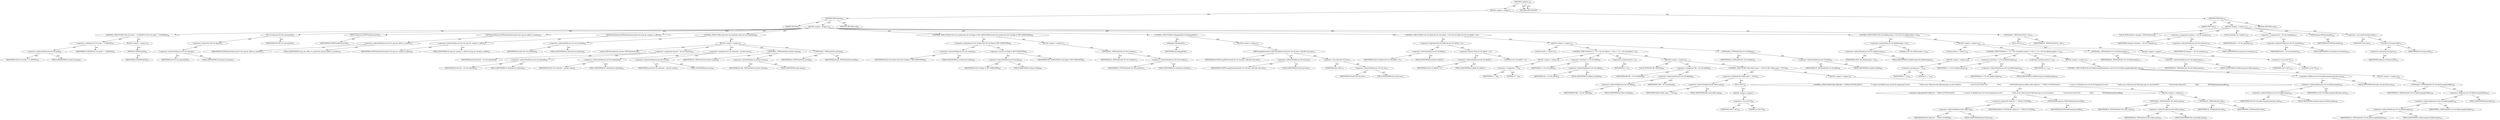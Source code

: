 digraph "&lt;global&gt;" {  
"99025" [label = <(METHOD,&lt;global&gt;)<SUB>209</SUB>> ]
"99026" [label = <(BLOCK,&lt;empty&gt;,&lt;empty&gt;)> ]
"99027" [label = <(METHOD,TIFFCleanup)<SUB>44</SUB>> ]
"99028" [label = <(PARAM,TIFF *tif)<SUB>44</SUB>> ]
"99029" [label = <(BLOCK,&lt;empty&gt;,&lt;empty&gt;)<SUB>45</SUB>> ]
"99030" [label = <(CONTROL_STRUCTURE,if (tif-&gt;tif_mode != O_RDONLY),if (tif-&gt;tif_mode != O_RDONLY))<SUB>49</SUB>> ]
"99031" [label = <(&lt;operator&gt;.notEquals,tif-&gt;tif_mode != O_RDONLY)<SUB>49</SUB>> ]
"99032" [label = <(&lt;operator&gt;.indirectFieldAccess,tif-&gt;tif_mode)<SUB>49</SUB>> ]
"99033" [label = <(IDENTIFIER,tif,tif-&gt;tif_mode != O_RDONLY)<SUB>49</SUB>> ]
"99034" [label = <(FIELD_IDENTIFIER,tif_mode,tif_mode)<SUB>49</SUB>> ]
"99035" [label = <(IDENTIFIER,O_RDONLY,tif-&gt;tif_mode != O_RDONLY)<SUB>49</SUB>> ]
"99036" [label = <(BLOCK,&lt;empty&gt;,&lt;empty&gt;)<SUB>50</SUB>> ]
"99037" [label = <(TIFFFlush,TIFFFlush(tif))<SUB>50</SUB>> ]
"99038" [label = <(IDENTIFIER,tif,TIFFFlush(tif))<SUB>50</SUB>> ]
"99039" [label = <(*tif-&gt;tif_cleanup,(*tif-&gt;tif_cleanup)(tif))<SUB>51</SUB>> ]
"99040" [label = <(&lt;operator&gt;.indirection,*tif-&gt;tif_cleanup)<SUB>51</SUB>> ]
"99041" [label = <(&lt;operator&gt;.indirectFieldAccess,tif-&gt;tif_cleanup)<SUB>51</SUB>> ]
"99042" [label = <(IDENTIFIER,tif,(*tif-&gt;tif_cleanup)(tif))<SUB>51</SUB>> ]
"99043" [label = <(FIELD_IDENTIFIER,tif_cleanup,tif_cleanup)<SUB>51</SUB>> ]
"99044" [label = <(IDENTIFIER,tif,(*tif-&gt;tif_cleanup)(tif))<SUB>51</SUB>> ]
"99045" [label = <(TIFFFreeDirectory,TIFFFreeDirectory(tif))<SUB>52</SUB>> ]
"99046" [label = <(IDENTIFIER,tif,TIFFFreeDirectory(tif))<SUB>52</SUB>> ]
"99047" [label = <(TIFFHashSetDestroy,TIFFHashSetDestroy(tif-&gt;tif_map_dir_offset_to_number))<SUB>54</SUB>> ]
"99048" [label = <(&lt;operator&gt;.indirectFieldAccess,tif-&gt;tif_map_dir_offset_to_number)<SUB>54</SUB>> ]
"99049" [label = <(IDENTIFIER,tif,TIFFHashSetDestroy(tif-&gt;tif_map_dir_offset_to_number))<SUB>54</SUB>> ]
"99050" [label = <(FIELD_IDENTIFIER,tif_map_dir_offset_to_number,tif_map_dir_offset_to_number)<SUB>54</SUB>> ]
"99051" [label = <(TIFFHashSetDestroy,TIFFHashSetDestroy(tif-&gt;tif_map_dir_number_to_offset))<SUB>55</SUB>> ]
"99052" [label = <(&lt;operator&gt;.indirectFieldAccess,tif-&gt;tif_map_dir_number_to_offset)<SUB>55</SUB>> ]
"99053" [label = <(IDENTIFIER,tif,TIFFHashSetDestroy(tif-&gt;tif_map_dir_number_to_offset))<SUB>55</SUB>> ]
"99054" [label = <(FIELD_IDENTIFIER,tif_map_dir_number_to_offset,tif_map_dir_number_to_offset)<SUB>55</SUB>> ]
"99055" [label = <(CONTROL_STRUCTURE,while (tif-&gt;tif_clientinfo),while (tif-&gt;tif_clientinfo))<SUB>60</SUB>> ]
"99056" [label = <(&lt;operator&gt;.indirectFieldAccess,tif-&gt;tif_clientinfo)<SUB>60</SUB>> ]
"99057" [label = <(IDENTIFIER,tif,while (tif-&gt;tif_clientinfo))<SUB>60</SUB>> ]
"99058" [label = <(FIELD_IDENTIFIER,tif_clientinfo,tif_clientinfo)<SUB>60</SUB>> ]
"99059" [label = <(BLOCK,&lt;empty&gt;,&lt;empty&gt;)<SUB>61</SUB>> ]
"99060" [label = <(LOCAL,TIFFClientInfoLink* psLink: TIFFClientInfoLink)<SUB>62</SUB>> ]
"99061" [label = <(&lt;operator&gt;.assignment,*psLink = tif-&gt;tif_clientinfo)<SUB>62</SUB>> ]
"99062" [label = <(IDENTIFIER,psLink,*psLink = tif-&gt;tif_clientinfo)<SUB>62</SUB>> ]
"99063" [label = <(&lt;operator&gt;.indirectFieldAccess,tif-&gt;tif_clientinfo)<SUB>62</SUB>> ]
"99064" [label = <(IDENTIFIER,tif,*psLink = tif-&gt;tif_clientinfo)<SUB>62</SUB>> ]
"99065" [label = <(FIELD_IDENTIFIER,tif_clientinfo,tif_clientinfo)<SUB>62</SUB>> ]
"99066" [label = <(&lt;operator&gt;.assignment,tif-&gt;tif_clientinfo = psLink-&gt;next)<SUB>64</SUB>> ]
"99067" [label = <(&lt;operator&gt;.indirectFieldAccess,tif-&gt;tif_clientinfo)<SUB>64</SUB>> ]
"99068" [label = <(IDENTIFIER,tif,tif-&gt;tif_clientinfo = psLink-&gt;next)<SUB>64</SUB>> ]
"99069" [label = <(FIELD_IDENTIFIER,tif_clientinfo,tif_clientinfo)<SUB>64</SUB>> ]
"99070" [label = <(&lt;operator&gt;.indirectFieldAccess,psLink-&gt;next)<SUB>64</SUB>> ]
"99071" [label = <(IDENTIFIER,psLink,tif-&gt;tif_clientinfo = psLink-&gt;next)<SUB>64</SUB>> ]
"99072" [label = <(FIELD_IDENTIFIER,next,next)<SUB>64</SUB>> ]
"99073" [label = <(_TIFFfreeExt,_TIFFfreeExt(tif, psLink-&gt;name))<SUB>65</SUB>> ]
"99074" [label = <(IDENTIFIER,tif,_TIFFfreeExt(tif, psLink-&gt;name))<SUB>65</SUB>> ]
"99075" [label = <(&lt;operator&gt;.indirectFieldAccess,psLink-&gt;name)<SUB>65</SUB>> ]
"99076" [label = <(IDENTIFIER,psLink,_TIFFfreeExt(tif, psLink-&gt;name))<SUB>65</SUB>> ]
"99077" [label = <(FIELD_IDENTIFIER,name,name)<SUB>65</SUB>> ]
"99078" [label = <(_TIFFfreeExt,_TIFFfreeExt(tif, psLink))<SUB>66</SUB>> ]
"99079" [label = <(IDENTIFIER,tif,_TIFFfreeExt(tif, psLink))<SUB>66</SUB>> ]
"99080" [label = <(IDENTIFIER,psLink,_TIFFfreeExt(tif, psLink))<SUB>66</SUB>> ]
"99081" [label = <(CONTROL_STRUCTURE,if (tif-&gt;tif_rawdata &amp;&amp; (tif-&gt;tif_flags &amp; TIFF_MYBUFFER)),if (tif-&gt;tif_rawdata &amp;&amp; (tif-&gt;tif_flags &amp; TIFF_MYBUFFER)))<SUB>69</SUB>> ]
"99082" [label = <(&lt;operator&gt;.logicalAnd,tif-&gt;tif_rawdata &amp;&amp; (tif-&gt;tif_flags &amp; TIFF_MYBUFFER))<SUB>69</SUB>> ]
"99083" [label = <(&lt;operator&gt;.indirectFieldAccess,tif-&gt;tif_rawdata)<SUB>69</SUB>> ]
"99084" [label = <(IDENTIFIER,tif,tif-&gt;tif_rawdata &amp;&amp; (tif-&gt;tif_flags &amp; TIFF_MYBUFFER))<SUB>69</SUB>> ]
"99085" [label = <(FIELD_IDENTIFIER,tif_rawdata,tif_rawdata)<SUB>69</SUB>> ]
"99086" [label = <(&lt;operator&gt;.and,tif-&gt;tif_flags &amp; TIFF_MYBUFFER)<SUB>69</SUB>> ]
"99087" [label = <(&lt;operator&gt;.indirectFieldAccess,tif-&gt;tif_flags)<SUB>69</SUB>> ]
"99088" [label = <(IDENTIFIER,tif,tif-&gt;tif_flags &amp; TIFF_MYBUFFER)<SUB>69</SUB>> ]
"99089" [label = <(FIELD_IDENTIFIER,tif_flags,tif_flags)<SUB>69</SUB>> ]
"99090" [label = <(IDENTIFIER,TIFF_MYBUFFER,tif-&gt;tif_flags &amp; TIFF_MYBUFFER)<SUB>69</SUB>> ]
"99091" [label = <(BLOCK,&lt;empty&gt;,&lt;empty&gt;)<SUB>70</SUB>> ]
"99092" [label = <(_TIFFfreeExt,_TIFFfreeExt(tif, tif-&gt;tif_rawdata))<SUB>70</SUB>> ]
"99093" [label = <(IDENTIFIER,tif,_TIFFfreeExt(tif, tif-&gt;tif_rawdata))<SUB>70</SUB>> ]
"99094" [label = <(&lt;operator&gt;.indirectFieldAccess,tif-&gt;tif_rawdata)<SUB>70</SUB>> ]
"99095" [label = <(IDENTIFIER,tif,_TIFFfreeExt(tif, tif-&gt;tif_rawdata))<SUB>70</SUB>> ]
"99096" [label = <(FIELD_IDENTIFIER,tif_rawdata,tif_rawdata)<SUB>70</SUB>> ]
"99097" [label = <(CONTROL_STRUCTURE,if (isMapped(tif)),if (isMapped(tif)))<SUB>71</SUB>> ]
"99098" [label = <(isMapped,isMapped(tif))<SUB>71</SUB>> ]
"99099" [label = <(IDENTIFIER,tif,isMapped(tif))<SUB>71</SUB>> ]
"99100" [label = <(BLOCK,&lt;empty&gt;,&lt;empty&gt;)<SUB>72</SUB>> ]
"99101" [label = <(TIFFUnmapFileContents,TIFFUnmapFileContents(tif, tif-&gt;tif_base, (toff_t)tif-&gt;tif_size))<SUB>72</SUB>> ]
"99102" [label = <(IDENTIFIER,tif,TIFFUnmapFileContents(tif, tif-&gt;tif_base, (toff_t)tif-&gt;tif_size))<SUB>72</SUB>> ]
"99103" [label = <(&lt;operator&gt;.indirectFieldAccess,tif-&gt;tif_base)<SUB>72</SUB>> ]
"99104" [label = <(IDENTIFIER,tif,TIFFUnmapFileContents(tif, tif-&gt;tif_base, (toff_t)tif-&gt;tif_size))<SUB>72</SUB>> ]
"99105" [label = <(FIELD_IDENTIFIER,tif_base,tif_base)<SUB>72</SUB>> ]
"99106" [label = <(&lt;operator&gt;.cast,(toff_t)tif-&gt;tif_size)<SUB>72</SUB>> ]
"99107" [label = <(UNKNOWN,toff_t,toff_t)<SUB>72</SUB>> ]
"99108" [label = <(&lt;operator&gt;.indirectFieldAccess,tif-&gt;tif_size)<SUB>72</SUB>> ]
"99109" [label = <(IDENTIFIER,tif,(toff_t)tif-&gt;tif_size)<SUB>72</SUB>> ]
"99110" [label = <(FIELD_IDENTIFIER,tif_size,tif_size)<SUB>72</SUB>> ]
"99111" [label = <(CONTROL_STRUCTURE,if (tif-&gt;tif_fields &amp;&amp; tif-&gt;tif_nfields &gt; 0),if (tif-&gt;tif_fields &amp;&amp; tif-&gt;tif_nfields &gt; 0))<SUB>77</SUB>> ]
"99112" [label = <(&lt;operator&gt;.logicalAnd,tif-&gt;tif_fields &amp;&amp; tif-&gt;tif_nfields &gt; 0)<SUB>77</SUB>> ]
"99113" [label = <(&lt;operator&gt;.indirectFieldAccess,tif-&gt;tif_fields)<SUB>77</SUB>> ]
"99114" [label = <(IDENTIFIER,tif,tif-&gt;tif_fields &amp;&amp; tif-&gt;tif_nfields &gt; 0)<SUB>77</SUB>> ]
"99115" [label = <(FIELD_IDENTIFIER,tif_fields,tif_fields)<SUB>77</SUB>> ]
"99116" [label = <(&lt;operator&gt;.greaterThan,tif-&gt;tif_nfields &gt; 0)<SUB>77</SUB>> ]
"99117" [label = <(&lt;operator&gt;.indirectFieldAccess,tif-&gt;tif_nfields)<SUB>77</SUB>> ]
"99118" [label = <(IDENTIFIER,tif,tif-&gt;tif_nfields &gt; 0)<SUB>77</SUB>> ]
"99119" [label = <(FIELD_IDENTIFIER,tif_nfields,tif_nfields)<SUB>77</SUB>> ]
"99120" [label = <(LITERAL,0,tif-&gt;tif_nfields &gt; 0)<SUB>77</SUB>> ]
"99121" [label = <(BLOCK,&lt;empty&gt;,&lt;empty&gt;)<SUB>78</SUB>> ]
"99122" [label = <(LOCAL,uint32_t i: uint32_t)<SUB>79</SUB>> ]
"99123" [label = <(CONTROL_STRUCTURE,for (i = 0;i &lt; tif-&gt;tif_nfields;i++),for (i = 0;i &lt; tif-&gt;tif_nfields;i++))<SUB>81</SUB>> ]
"99124" [label = <(BLOCK,&lt;empty&gt;,&lt;empty&gt;)<SUB>81</SUB>> ]
"99125" [label = <(&lt;operator&gt;.assignment,i = 0)<SUB>81</SUB>> ]
"99126" [label = <(IDENTIFIER,i,i = 0)<SUB>81</SUB>> ]
"99127" [label = <(LITERAL,0,i = 0)<SUB>81</SUB>> ]
"99128" [label = <(&lt;operator&gt;.lessThan,i &lt; tif-&gt;tif_nfields)<SUB>81</SUB>> ]
"99129" [label = <(IDENTIFIER,i,i &lt; tif-&gt;tif_nfields)<SUB>81</SUB>> ]
"99130" [label = <(&lt;operator&gt;.indirectFieldAccess,tif-&gt;tif_nfields)<SUB>81</SUB>> ]
"99131" [label = <(IDENTIFIER,tif,i &lt; tif-&gt;tif_nfields)<SUB>81</SUB>> ]
"99132" [label = <(FIELD_IDENTIFIER,tif_nfields,tif_nfields)<SUB>81</SUB>> ]
"99133" [label = <(&lt;operator&gt;.postIncrement,i++)<SUB>81</SUB>> ]
"99134" [label = <(IDENTIFIER,i,i++)<SUB>81</SUB>> ]
"99135" [label = <(BLOCK,&lt;empty&gt;,&lt;empty&gt;)<SUB>82</SUB>> ]
"99136" [label = <(LOCAL,TIFFField* fld: TIFFField)<SUB>83</SUB>> ]
"99137" [label = <(&lt;operator&gt;.assignment,*fld = tif-&gt;tif_fields[i])<SUB>83</SUB>> ]
"99138" [label = <(IDENTIFIER,fld,*fld = tif-&gt;tif_fields[i])<SUB>83</SUB>> ]
"99139" [label = <(&lt;operator&gt;.indirectIndexAccess,tif-&gt;tif_fields[i])<SUB>83</SUB>> ]
"99140" [label = <(&lt;operator&gt;.indirectFieldAccess,tif-&gt;tif_fields)<SUB>83</SUB>> ]
"99141" [label = <(IDENTIFIER,tif,*fld = tif-&gt;tif_fields[i])<SUB>83</SUB>> ]
"99142" [label = <(FIELD_IDENTIFIER,tif_fields,tif_fields)<SUB>83</SUB>> ]
"99143" [label = <(IDENTIFIER,i,*fld = tif-&gt;tif_fields[i])<SUB>83</SUB>> ]
"99144" [label = <(CONTROL_STRUCTURE,if (fld-&gt;field_name != NULL),if (fld-&gt;field_name != NULL))<SUB>84</SUB>> ]
"99145" [label = <(&lt;operator&gt;.notEquals,fld-&gt;field_name != NULL)<SUB>84</SUB>> ]
"99146" [label = <(&lt;operator&gt;.indirectFieldAccess,fld-&gt;field_name)<SUB>84</SUB>> ]
"99147" [label = <(IDENTIFIER,fld,fld-&gt;field_name != NULL)<SUB>84</SUB>> ]
"99148" [label = <(FIELD_IDENTIFIER,field_name,field_name)<SUB>84</SUB>> ]
"99149" [label = <(NULL,NULL)<SUB>84</SUB>> ]
"99150" [label = <(BLOCK,&lt;empty&gt;,&lt;empty&gt;)> ]
"99151" [label = <(&lt;operator&gt;.cast,(void *)0)<SUB>84</SUB>> ]
"99152" [label = <(UNKNOWN,void *,void *)<SUB>84</SUB>> ]
"99153" [label = <(LITERAL,0,(void *)0)<SUB>84</SUB>> ]
"99154" [label = <(BLOCK,&lt;empty&gt;,&lt;empty&gt;)<SUB>85</SUB>> ]
"99155" [label = <(CONTROL_STRUCTURE,if (fld-&gt;field_bit == FIELD_CUSTOM &amp;&amp;\012                    /* caution: tif_fields[i] must not be the beginning of a\012                     * fields-array. Otherwise the following tags are also freed\012                     * with the first free().\012                     */\012                    TIFFFieldIsAnonymous(fld)),if (fld-&gt;field_bit == FIELD_CUSTOM &amp;&amp;\012                    /* caution: tif_fields[i] must not be the beginning of a\012                     * fields-array. Otherwise the following tags are also freed\012                     * with the first free().\012                     */\012                    TIFFFieldIsAnonymous(fld)))<SUB>86</SUB>> ]
"99156" [label = <(&lt;operator&gt;.logicalAnd,fld-&gt;field_bit == FIELD_CUSTOM &amp;&amp;\012                    /* caution: tif_fields[i] must not be the beginning of a\012                     * fields-array. Otherwise the following tags are also freed\012                     * with the first free().\012                     */\012                    TIFFFieldIsAnonymous(fld))<SUB>86</SUB>> ]
"99157" [label = <(&lt;operator&gt;.equals,fld-&gt;field_bit == FIELD_CUSTOM)<SUB>86</SUB>> ]
"99158" [label = <(&lt;operator&gt;.indirectFieldAccess,fld-&gt;field_bit)<SUB>86</SUB>> ]
"99159" [label = <(IDENTIFIER,fld,fld-&gt;field_bit == FIELD_CUSTOM)<SUB>86</SUB>> ]
"99160" [label = <(FIELD_IDENTIFIER,field_bit,field_bit)<SUB>86</SUB>> ]
"99161" [label = <(IDENTIFIER,FIELD_CUSTOM,fld-&gt;field_bit == FIELD_CUSTOM)<SUB>86</SUB>> ]
"99162" [label = <(TIFFFieldIsAnonymous,TIFFFieldIsAnonymous(fld))<SUB>91</SUB>> ]
"99163" [label = <(IDENTIFIER,fld,TIFFFieldIsAnonymous(fld))<SUB>91</SUB>> ]
"99164" [label = <(BLOCK,&lt;empty&gt;,&lt;empty&gt;)<SUB>92</SUB>> ]
"99165" [label = <(_TIFFfreeExt,_TIFFfreeExt(tif, fld-&gt;field_name))<SUB>93</SUB>> ]
"99166" [label = <(IDENTIFIER,tif,_TIFFfreeExt(tif, fld-&gt;field_name))<SUB>93</SUB>> ]
"99167" [label = <(&lt;operator&gt;.indirectFieldAccess,fld-&gt;field_name)<SUB>93</SUB>> ]
"99168" [label = <(IDENTIFIER,fld,_TIFFfreeExt(tif, fld-&gt;field_name))<SUB>93</SUB>> ]
"99169" [label = <(FIELD_IDENTIFIER,field_name,field_name)<SUB>93</SUB>> ]
"99170" [label = <(_TIFFfreeExt,_TIFFfreeExt(tif, fld))<SUB>94</SUB>> ]
"99171" [label = <(IDENTIFIER,tif,_TIFFfreeExt(tif, fld))<SUB>94</SUB>> ]
"99172" [label = <(IDENTIFIER,fld,_TIFFfreeExt(tif, fld))<SUB>94</SUB>> ]
"99173" [label = <(_TIFFfreeExt,_TIFFfreeExt(tif, tif-&gt;tif_fields))<SUB>99</SUB>> ]
"99174" [label = <(IDENTIFIER,tif,_TIFFfreeExt(tif, tif-&gt;tif_fields))<SUB>99</SUB>> ]
"99175" [label = <(&lt;operator&gt;.indirectFieldAccess,tif-&gt;tif_fields)<SUB>99</SUB>> ]
"99176" [label = <(IDENTIFIER,tif,_TIFFfreeExt(tif, tif-&gt;tif_fields))<SUB>99</SUB>> ]
"99177" [label = <(FIELD_IDENTIFIER,tif_fields,tif_fields)<SUB>99</SUB>> ]
"99178" [label = <(CONTROL_STRUCTURE,if (tif-&gt;tif_nfieldscompat &gt; 0),if (tif-&gt;tif_nfieldscompat &gt; 0))<SUB>102</SUB>> ]
"99179" [label = <(&lt;operator&gt;.greaterThan,tif-&gt;tif_nfieldscompat &gt; 0)<SUB>102</SUB>> ]
"99180" [label = <(&lt;operator&gt;.indirectFieldAccess,tif-&gt;tif_nfieldscompat)<SUB>102</SUB>> ]
"99181" [label = <(IDENTIFIER,tif,tif-&gt;tif_nfieldscompat &gt; 0)<SUB>102</SUB>> ]
"99182" [label = <(FIELD_IDENTIFIER,tif_nfieldscompat,tif_nfieldscompat)<SUB>102</SUB>> ]
"99183" [label = <(LITERAL,0,tif-&gt;tif_nfieldscompat &gt; 0)<SUB>102</SUB>> ]
"99184" [label = <(BLOCK,&lt;empty&gt;,&lt;empty&gt;)<SUB>103</SUB>> ]
"99185" [label = <(LOCAL,uint32_t i: uint32_t)<SUB>104</SUB>> ]
"99186" [label = <(CONTROL_STRUCTURE,for (i = 0;i &lt; tif-&gt;tif_nfieldscompat;i++),for (i = 0;i &lt; tif-&gt;tif_nfieldscompat;i++))<SUB>106</SUB>> ]
"99187" [label = <(BLOCK,&lt;empty&gt;,&lt;empty&gt;)<SUB>106</SUB>> ]
"99188" [label = <(&lt;operator&gt;.assignment,i = 0)<SUB>106</SUB>> ]
"99189" [label = <(IDENTIFIER,i,i = 0)<SUB>106</SUB>> ]
"99190" [label = <(LITERAL,0,i = 0)<SUB>106</SUB>> ]
"99191" [label = <(&lt;operator&gt;.lessThan,i &lt; tif-&gt;tif_nfieldscompat)<SUB>106</SUB>> ]
"99192" [label = <(IDENTIFIER,i,i &lt; tif-&gt;tif_nfieldscompat)<SUB>106</SUB>> ]
"99193" [label = <(&lt;operator&gt;.indirectFieldAccess,tif-&gt;tif_nfieldscompat)<SUB>106</SUB>> ]
"99194" [label = <(IDENTIFIER,tif,i &lt; tif-&gt;tif_nfieldscompat)<SUB>106</SUB>> ]
"99195" [label = <(FIELD_IDENTIFIER,tif_nfieldscompat,tif_nfieldscompat)<SUB>106</SUB>> ]
"99196" [label = <(&lt;operator&gt;.postIncrement,i++)<SUB>106</SUB>> ]
"99197" [label = <(IDENTIFIER,i,i++)<SUB>106</SUB>> ]
"99198" [label = <(BLOCK,&lt;empty&gt;,&lt;empty&gt;)<SUB>107</SUB>> ]
"99199" [label = <(CONTROL_STRUCTURE,if (tif-&gt;tif_fieldscompat[i].allocated_size),if (tif-&gt;tif_fieldscompat[i].allocated_size))<SUB>108</SUB>> ]
"99200" [label = <(&lt;operator&gt;.fieldAccess,tif-&gt;tif_fieldscompat[i].allocated_size)<SUB>108</SUB>> ]
"99201" [label = <(&lt;operator&gt;.indirectIndexAccess,tif-&gt;tif_fieldscompat[i])<SUB>108</SUB>> ]
"99202" [label = <(&lt;operator&gt;.indirectFieldAccess,tif-&gt;tif_fieldscompat)<SUB>108</SUB>> ]
"99203" [label = <(IDENTIFIER,tif,if (tif-&gt;tif_fieldscompat[i].allocated_size))<SUB>108</SUB>> ]
"99204" [label = <(FIELD_IDENTIFIER,tif_fieldscompat,tif_fieldscompat)<SUB>108</SUB>> ]
"99205" [label = <(IDENTIFIER,i,if (tif-&gt;tif_fieldscompat[i].allocated_size))<SUB>108</SUB>> ]
"99206" [label = <(FIELD_IDENTIFIER,allocated_size,allocated_size)<SUB>108</SUB>> ]
"99207" [label = <(BLOCK,&lt;empty&gt;,&lt;empty&gt;)<SUB>109</SUB>> ]
"99208" [label = <(_TIFFfreeExt,_TIFFfreeExt(tif, tif-&gt;tif_fieldscompat[i].fields))<SUB>109</SUB>> ]
"99209" [label = <(IDENTIFIER,tif,_TIFFfreeExt(tif, tif-&gt;tif_fieldscompat[i].fields))<SUB>109</SUB>> ]
"99210" [label = <(&lt;operator&gt;.fieldAccess,tif-&gt;tif_fieldscompat[i].fields)<SUB>109</SUB>> ]
"99211" [label = <(&lt;operator&gt;.indirectIndexAccess,tif-&gt;tif_fieldscompat[i])<SUB>109</SUB>> ]
"99212" [label = <(&lt;operator&gt;.indirectFieldAccess,tif-&gt;tif_fieldscompat)<SUB>109</SUB>> ]
"99213" [label = <(IDENTIFIER,tif,_TIFFfreeExt(tif, tif-&gt;tif_fieldscompat[i].fields))<SUB>109</SUB>> ]
"99214" [label = <(FIELD_IDENTIFIER,tif_fieldscompat,tif_fieldscompat)<SUB>109</SUB>> ]
"99215" [label = <(IDENTIFIER,i,_TIFFfreeExt(tif, tif-&gt;tif_fieldscompat[i].fields))<SUB>109</SUB>> ]
"99216" [label = <(FIELD_IDENTIFIER,fields,fields)<SUB>109</SUB>> ]
"99217" [label = <(_TIFFfreeExt,_TIFFfreeExt(tif, tif-&gt;tif_fieldscompat))<SUB>111</SUB>> ]
"99218" [label = <(IDENTIFIER,tif,_TIFFfreeExt(tif, tif-&gt;tif_fieldscompat))<SUB>111</SUB>> ]
"99219" [label = <(&lt;operator&gt;.indirectFieldAccess,tif-&gt;tif_fieldscompat)<SUB>111</SUB>> ]
"99220" [label = <(IDENTIFIER,tif,_TIFFfreeExt(tif, tif-&gt;tif_fieldscompat))<SUB>111</SUB>> ]
"99221" [label = <(FIELD_IDENTIFIER,tif_fieldscompat,tif_fieldscompat)<SUB>111</SUB>> ]
"99222" [label = <(_TIFFfreeExt,_TIFFfreeExt(NULL, tif))<SUB>114</SUB>> ]
"99223" [label = <(NULL,NULL)<SUB>114</SUB>> ]
"99224" [label = <(BLOCK,&lt;empty&gt;,&lt;empty&gt;)> ]
"99225" [label = <(&lt;operator&gt;.cast,(void *)0)<SUB>114</SUB>> ]
"99226" [label = <(UNKNOWN,void *,void *)<SUB>114</SUB>> ]
"99227" [label = <(LITERAL,0,(void *)0)<SUB>114</SUB>> ]
"99228" [label = <(IDENTIFIER,tif,_TIFFfreeExt(NULL, tif))<SUB>114</SUB>> ]
"99229" [label = <(METHOD_RETURN,void)<SUB>44</SUB>> ]
"99231" [label = <(METHOD,TIFFClose)<SUB>131</SUB>> ]
"99232" [label = <(PARAM,TIFF *tif)<SUB>131</SUB>> ]
"99233" [label = <(BLOCK,&lt;empty&gt;,&lt;empty&gt;)<SUB>132</SUB>> ]
"99234" [label = <(LOCAL,TIFFCloseProc closeproc: TIFFCloseProc)<SUB>133</SUB>> ]
"99235" [label = <(&lt;operator&gt;.assignment,closeproc = tif-&gt;tif_closeproc)<SUB>133</SUB>> ]
"99236" [label = <(IDENTIFIER,closeproc,closeproc = tif-&gt;tif_closeproc)<SUB>133</SUB>> ]
"99237" [label = <(&lt;operator&gt;.indirectFieldAccess,tif-&gt;tif_closeproc)<SUB>133</SUB>> ]
"99238" [label = <(IDENTIFIER,tif,closeproc = tif-&gt;tif_closeproc)<SUB>133</SUB>> ]
"99239" [label = <(FIELD_IDENTIFIER,tif_closeproc,tif_closeproc)<SUB>133</SUB>> ]
"99240" [label = <(LOCAL,thandle_t fd: thandle_t)<SUB>134</SUB>> ]
"99241" [label = <(&lt;operator&gt;.assignment,fd = tif-&gt;tif_clientdata)<SUB>134</SUB>> ]
"99242" [label = <(IDENTIFIER,fd,fd = tif-&gt;tif_clientdata)<SUB>134</SUB>> ]
"99243" [label = <(&lt;operator&gt;.indirectFieldAccess,tif-&gt;tif_clientdata)<SUB>134</SUB>> ]
"99244" [label = <(IDENTIFIER,tif,fd = tif-&gt;tif_clientdata)<SUB>134</SUB>> ]
"99245" [label = <(FIELD_IDENTIFIER,tif_clientdata,tif_clientdata)<SUB>134</SUB>> ]
"99246" [label = <(TIFFCleanup,TIFFCleanup(tif))<SUB>136</SUB>> ]
"99247" [label = <(IDENTIFIER,tif,TIFFCleanup(tif))<SUB>136</SUB>> ]
"99248" [label = <(&lt;operator&gt;.cast,(void)(*closeproc)(fd))<SUB>137</SUB>> ]
"99249" [label = <(UNKNOWN,void,void)<SUB>137</SUB>> ]
"99250" [label = <(*closeproc,(*closeproc)(fd))<SUB>137</SUB>> ]
"99251" [label = <(&lt;operator&gt;.indirection,*closeproc)<SUB>137</SUB>> ]
"99252" [label = <(IDENTIFIER,closeproc,(*closeproc)(fd))<SUB>137</SUB>> ]
"99253" [label = <(IDENTIFIER,fd,(*closeproc)(fd))<SUB>137</SUB>> ]
"99254" [label = <(METHOD_RETURN,void)<SUB>131</SUB>> ]
"99256" [label = <(METHOD_RETURN,ANY)> ]
  "99025" -> "99026"  [ label = "AST: "] 
  "99025" -> "99256"  [ label = "AST: "] 
  "99026" -> "99027"  [ label = "AST: "] 
  "99026" -> "99231"  [ label = "AST: "] 
  "99027" -> "99028"  [ label = "AST: "] 
  "99027" -> "99029"  [ label = "AST: "] 
  "99027" -> "99229"  [ label = "AST: "] 
  "99029" -> "99030"  [ label = "AST: "] 
  "99029" -> "99039"  [ label = "AST: "] 
  "99029" -> "99045"  [ label = "AST: "] 
  "99029" -> "99047"  [ label = "AST: "] 
  "99029" -> "99051"  [ label = "AST: "] 
  "99029" -> "99055"  [ label = "AST: "] 
  "99029" -> "99081"  [ label = "AST: "] 
  "99029" -> "99097"  [ label = "AST: "] 
  "99029" -> "99111"  [ label = "AST: "] 
  "99029" -> "99178"  [ label = "AST: "] 
  "99029" -> "99222"  [ label = "AST: "] 
  "99030" -> "99031"  [ label = "AST: "] 
  "99030" -> "99036"  [ label = "AST: "] 
  "99031" -> "99032"  [ label = "AST: "] 
  "99031" -> "99035"  [ label = "AST: "] 
  "99032" -> "99033"  [ label = "AST: "] 
  "99032" -> "99034"  [ label = "AST: "] 
  "99036" -> "99037"  [ label = "AST: "] 
  "99037" -> "99038"  [ label = "AST: "] 
  "99039" -> "99040"  [ label = "AST: "] 
  "99039" -> "99044"  [ label = "AST: "] 
  "99040" -> "99041"  [ label = "AST: "] 
  "99041" -> "99042"  [ label = "AST: "] 
  "99041" -> "99043"  [ label = "AST: "] 
  "99045" -> "99046"  [ label = "AST: "] 
  "99047" -> "99048"  [ label = "AST: "] 
  "99048" -> "99049"  [ label = "AST: "] 
  "99048" -> "99050"  [ label = "AST: "] 
  "99051" -> "99052"  [ label = "AST: "] 
  "99052" -> "99053"  [ label = "AST: "] 
  "99052" -> "99054"  [ label = "AST: "] 
  "99055" -> "99056"  [ label = "AST: "] 
  "99055" -> "99059"  [ label = "AST: "] 
  "99056" -> "99057"  [ label = "AST: "] 
  "99056" -> "99058"  [ label = "AST: "] 
  "99059" -> "99060"  [ label = "AST: "] 
  "99059" -> "99061"  [ label = "AST: "] 
  "99059" -> "99066"  [ label = "AST: "] 
  "99059" -> "99073"  [ label = "AST: "] 
  "99059" -> "99078"  [ label = "AST: "] 
  "99061" -> "99062"  [ label = "AST: "] 
  "99061" -> "99063"  [ label = "AST: "] 
  "99063" -> "99064"  [ label = "AST: "] 
  "99063" -> "99065"  [ label = "AST: "] 
  "99066" -> "99067"  [ label = "AST: "] 
  "99066" -> "99070"  [ label = "AST: "] 
  "99067" -> "99068"  [ label = "AST: "] 
  "99067" -> "99069"  [ label = "AST: "] 
  "99070" -> "99071"  [ label = "AST: "] 
  "99070" -> "99072"  [ label = "AST: "] 
  "99073" -> "99074"  [ label = "AST: "] 
  "99073" -> "99075"  [ label = "AST: "] 
  "99075" -> "99076"  [ label = "AST: "] 
  "99075" -> "99077"  [ label = "AST: "] 
  "99078" -> "99079"  [ label = "AST: "] 
  "99078" -> "99080"  [ label = "AST: "] 
  "99081" -> "99082"  [ label = "AST: "] 
  "99081" -> "99091"  [ label = "AST: "] 
  "99082" -> "99083"  [ label = "AST: "] 
  "99082" -> "99086"  [ label = "AST: "] 
  "99083" -> "99084"  [ label = "AST: "] 
  "99083" -> "99085"  [ label = "AST: "] 
  "99086" -> "99087"  [ label = "AST: "] 
  "99086" -> "99090"  [ label = "AST: "] 
  "99087" -> "99088"  [ label = "AST: "] 
  "99087" -> "99089"  [ label = "AST: "] 
  "99091" -> "99092"  [ label = "AST: "] 
  "99092" -> "99093"  [ label = "AST: "] 
  "99092" -> "99094"  [ label = "AST: "] 
  "99094" -> "99095"  [ label = "AST: "] 
  "99094" -> "99096"  [ label = "AST: "] 
  "99097" -> "99098"  [ label = "AST: "] 
  "99097" -> "99100"  [ label = "AST: "] 
  "99098" -> "99099"  [ label = "AST: "] 
  "99100" -> "99101"  [ label = "AST: "] 
  "99101" -> "99102"  [ label = "AST: "] 
  "99101" -> "99103"  [ label = "AST: "] 
  "99101" -> "99106"  [ label = "AST: "] 
  "99103" -> "99104"  [ label = "AST: "] 
  "99103" -> "99105"  [ label = "AST: "] 
  "99106" -> "99107"  [ label = "AST: "] 
  "99106" -> "99108"  [ label = "AST: "] 
  "99108" -> "99109"  [ label = "AST: "] 
  "99108" -> "99110"  [ label = "AST: "] 
  "99111" -> "99112"  [ label = "AST: "] 
  "99111" -> "99121"  [ label = "AST: "] 
  "99112" -> "99113"  [ label = "AST: "] 
  "99112" -> "99116"  [ label = "AST: "] 
  "99113" -> "99114"  [ label = "AST: "] 
  "99113" -> "99115"  [ label = "AST: "] 
  "99116" -> "99117"  [ label = "AST: "] 
  "99116" -> "99120"  [ label = "AST: "] 
  "99117" -> "99118"  [ label = "AST: "] 
  "99117" -> "99119"  [ label = "AST: "] 
  "99121" -> "99122"  [ label = "AST: "] 
  "99121" -> "99123"  [ label = "AST: "] 
  "99121" -> "99173"  [ label = "AST: "] 
  "99123" -> "99124"  [ label = "AST: "] 
  "99123" -> "99128"  [ label = "AST: "] 
  "99123" -> "99133"  [ label = "AST: "] 
  "99123" -> "99135"  [ label = "AST: "] 
  "99124" -> "99125"  [ label = "AST: "] 
  "99125" -> "99126"  [ label = "AST: "] 
  "99125" -> "99127"  [ label = "AST: "] 
  "99128" -> "99129"  [ label = "AST: "] 
  "99128" -> "99130"  [ label = "AST: "] 
  "99130" -> "99131"  [ label = "AST: "] 
  "99130" -> "99132"  [ label = "AST: "] 
  "99133" -> "99134"  [ label = "AST: "] 
  "99135" -> "99136"  [ label = "AST: "] 
  "99135" -> "99137"  [ label = "AST: "] 
  "99135" -> "99144"  [ label = "AST: "] 
  "99137" -> "99138"  [ label = "AST: "] 
  "99137" -> "99139"  [ label = "AST: "] 
  "99139" -> "99140"  [ label = "AST: "] 
  "99139" -> "99143"  [ label = "AST: "] 
  "99140" -> "99141"  [ label = "AST: "] 
  "99140" -> "99142"  [ label = "AST: "] 
  "99144" -> "99145"  [ label = "AST: "] 
  "99144" -> "99154"  [ label = "AST: "] 
  "99145" -> "99146"  [ label = "AST: "] 
  "99145" -> "99149"  [ label = "AST: "] 
  "99146" -> "99147"  [ label = "AST: "] 
  "99146" -> "99148"  [ label = "AST: "] 
  "99149" -> "99150"  [ label = "AST: "] 
  "99150" -> "99151"  [ label = "AST: "] 
  "99151" -> "99152"  [ label = "AST: "] 
  "99151" -> "99153"  [ label = "AST: "] 
  "99154" -> "99155"  [ label = "AST: "] 
  "99155" -> "99156"  [ label = "AST: "] 
  "99155" -> "99164"  [ label = "AST: "] 
  "99156" -> "99157"  [ label = "AST: "] 
  "99156" -> "99162"  [ label = "AST: "] 
  "99157" -> "99158"  [ label = "AST: "] 
  "99157" -> "99161"  [ label = "AST: "] 
  "99158" -> "99159"  [ label = "AST: "] 
  "99158" -> "99160"  [ label = "AST: "] 
  "99162" -> "99163"  [ label = "AST: "] 
  "99164" -> "99165"  [ label = "AST: "] 
  "99164" -> "99170"  [ label = "AST: "] 
  "99165" -> "99166"  [ label = "AST: "] 
  "99165" -> "99167"  [ label = "AST: "] 
  "99167" -> "99168"  [ label = "AST: "] 
  "99167" -> "99169"  [ label = "AST: "] 
  "99170" -> "99171"  [ label = "AST: "] 
  "99170" -> "99172"  [ label = "AST: "] 
  "99173" -> "99174"  [ label = "AST: "] 
  "99173" -> "99175"  [ label = "AST: "] 
  "99175" -> "99176"  [ label = "AST: "] 
  "99175" -> "99177"  [ label = "AST: "] 
  "99178" -> "99179"  [ label = "AST: "] 
  "99178" -> "99184"  [ label = "AST: "] 
  "99179" -> "99180"  [ label = "AST: "] 
  "99179" -> "99183"  [ label = "AST: "] 
  "99180" -> "99181"  [ label = "AST: "] 
  "99180" -> "99182"  [ label = "AST: "] 
  "99184" -> "99185"  [ label = "AST: "] 
  "99184" -> "99186"  [ label = "AST: "] 
  "99184" -> "99217"  [ label = "AST: "] 
  "99186" -> "99187"  [ label = "AST: "] 
  "99186" -> "99191"  [ label = "AST: "] 
  "99186" -> "99196"  [ label = "AST: "] 
  "99186" -> "99198"  [ label = "AST: "] 
  "99187" -> "99188"  [ label = "AST: "] 
  "99188" -> "99189"  [ label = "AST: "] 
  "99188" -> "99190"  [ label = "AST: "] 
  "99191" -> "99192"  [ label = "AST: "] 
  "99191" -> "99193"  [ label = "AST: "] 
  "99193" -> "99194"  [ label = "AST: "] 
  "99193" -> "99195"  [ label = "AST: "] 
  "99196" -> "99197"  [ label = "AST: "] 
  "99198" -> "99199"  [ label = "AST: "] 
  "99199" -> "99200"  [ label = "AST: "] 
  "99199" -> "99207"  [ label = "AST: "] 
  "99200" -> "99201"  [ label = "AST: "] 
  "99200" -> "99206"  [ label = "AST: "] 
  "99201" -> "99202"  [ label = "AST: "] 
  "99201" -> "99205"  [ label = "AST: "] 
  "99202" -> "99203"  [ label = "AST: "] 
  "99202" -> "99204"  [ label = "AST: "] 
  "99207" -> "99208"  [ label = "AST: "] 
  "99208" -> "99209"  [ label = "AST: "] 
  "99208" -> "99210"  [ label = "AST: "] 
  "99210" -> "99211"  [ label = "AST: "] 
  "99210" -> "99216"  [ label = "AST: "] 
  "99211" -> "99212"  [ label = "AST: "] 
  "99211" -> "99215"  [ label = "AST: "] 
  "99212" -> "99213"  [ label = "AST: "] 
  "99212" -> "99214"  [ label = "AST: "] 
  "99217" -> "99218"  [ label = "AST: "] 
  "99217" -> "99219"  [ label = "AST: "] 
  "99219" -> "99220"  [ label = "AST: "] 
  "99219" -> "99221"  [ label = "AST: "] 
  "99222" -> "99223"  [ label = "AST: "] 
  "99222" -> "99228"  [ label = "AST: "] 
  "99223" -> "99224"  [ label = "AST: "] 
  "99224" -> "99225"  [ label = "AST: "] 
  "99225" -> "99226"  [ label = "AST: "] 
  "99225" -> "99227"  [ label = "AST: "] 
  "99231" -> "99232"  [ label = "AST: "] 
  "99231" -> "99233"  [ label = "AST: "] 
  "99231" -> "99254"  [ label = "AST: "] 
  "99233" -> "99234"  [ label = "AST: "] 
  "99233" -> "99235"  [ label = "AST: "] 
  "99233" -> "99240"  [ label = "AST: "] 
  "99233" -> "99241"  [ label = "AST: "] 
  "99233" -> "99246"  [ label = "AST: "] 
  "99233" -> "99248"  [ label = "AST: "] 
  "99235" -> "99236"  [ label = "AST: "] 
  "99235" -> "99237"  [ label = "AST: "] 
  "99237" -> "99238"  [ label = "AST: "] 
  "99237" -> "99239"  [ label = "AST: "] 
  "99241" -> "99242"  [ label = "AST: "] 
  "99241" -> "99243"  [ label = "AST: "] 
  "99243" -> "99244"  [ label = "AST: "] 
  "99243" -> "99245"  [ label = "AST: "] 
  "99246" -> "99247"  [ label = "AST: "] 
  "99248" -> "99249"  [ label = "AST: "] 
  "99248" -> "99250"  [ label = "AST: "] 
  "99250" -> "99251"  [ label = "AST: "] 
  "99250" -> "99253"  [ label = "AST: "] 
  "99251" -> "99252"  [ label = "AST: "] 
  "99025" -> "99256"  [ label = "CFG: "] 
}
